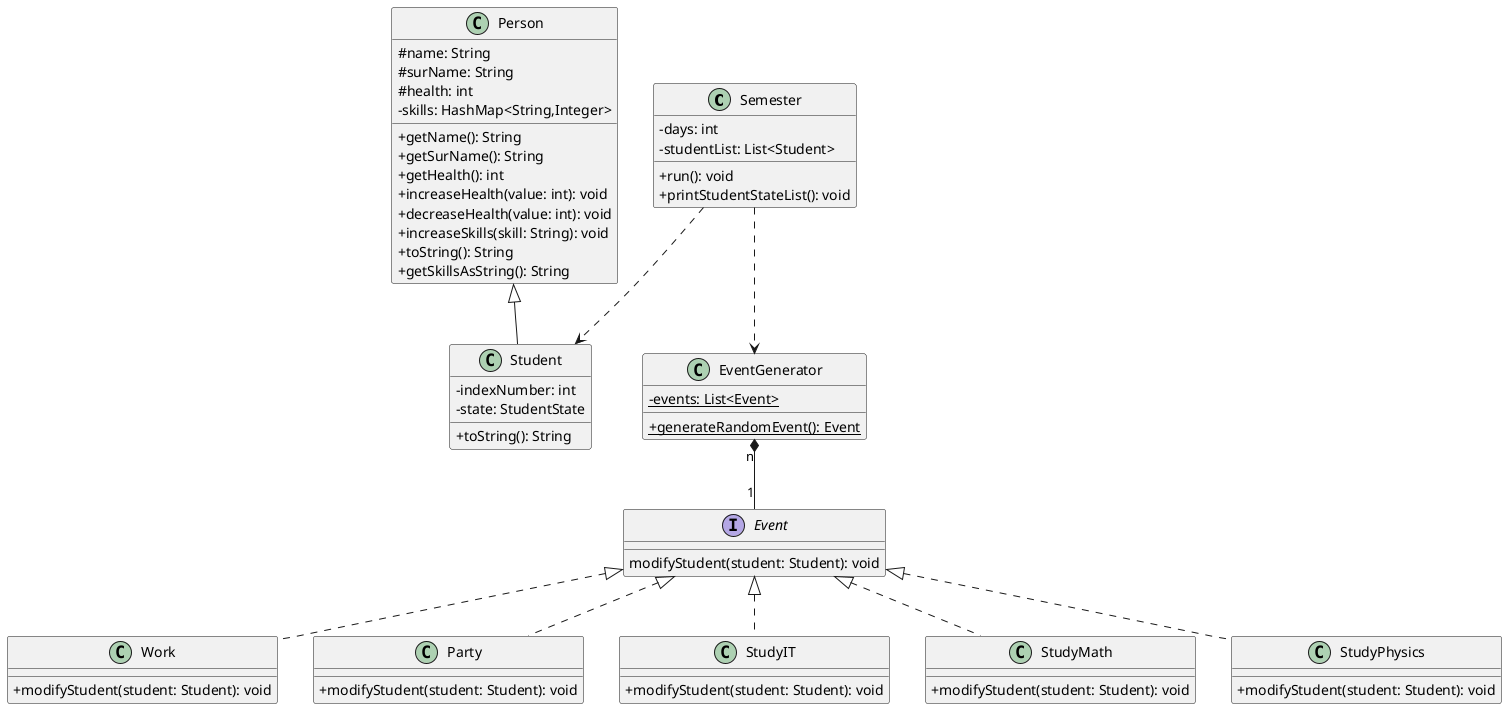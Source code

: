 @startuml
skinparam classAttributeIconSize 0

' //www.plantuml.com/plantuml/dpng/hLB1QXin4BthAmRdKBUkGtir8II7qXYQOBg5dfNLn2kyqfgPaSas-D-xahPAR49Jg2zh-StJUqzFkcBH9C6rYZVMRpLf1tMhcQz5oDu7mMNT-Sh-GlYaL9f0XGvPaE19pS7edXTWlGnhbc3GopVBie3ulQWoSgbcGC5FtozWrrap_DlIi6MSLg858xtCzqeLa_FpInY9X-2NtG1zHO-afIDLqcKkuAEWDmmh9EvyocgzmSUxuEwHIkJelO2NIOPqqbL2rgzZeBnI-s9G1C_0QuU5SGOSwEuGQL2tqXIpZMrRNi2DvkPMRoyoxUFI2wwHOabhbAZmx9knAj1hy4rIZsZKdmtVcb0pZlXEjm7JxBbtWszHYagLqavJw3--XNLSKScKTrtpQmMM2W-kBh-ZftWJjju3nXcFxoSHOp5blCwxyBlsfdDf7atI8dfOBqWFkiOC3TgkC_QX7szuolctNFcB9tUKQk8dy64-XyddoIZ_xYXu71NApuusy7VAIfFqRt1Yh7xv0yQgignrsnPTxAMSQWR_VAuibCrFe5GYdaphLajpEhLLqxEj-Jy5hz2RuDhV

class Semester {
- days: int
- studentList: List<Student>
+ run(): void
+ printStudentStateList(): void
}

Semester ..> Student
Semester ..> EventGenerator


class Student extends Person {
- indexNumber: int
- state: StudentState
+ toString(): String
}


class Person {
# name: String
# surName: String
# health: int
- skills: HashMap<String,Integer>
+ getName(): String
+ getSurName(): String
+ getHealth(): int
+ increaseHealth(value: int): void
+ decreaseHealth(value: int): void
+ increaseSkills(skill: String): void
+ toString(): String
+ getSkillsAsString(): String
}




class EventGenerator {
- {static} events: List<Event>
+ {static} generateRandomEvent(): Event
}

interface Event {
modifyStudent(student: Student): void
}

EventGenerator "n" *-- "1" Event
' EventGenerator "1" *-- "1" Work
' EventGenerator "1" *-- "1" Party
' EventGenerator "1" *-- "1" StudyIT

class Work implements Event {
+ modifyStudent(student: Student): void
}

class Party implements Event {
+ modifyStudent(student: Student): void
}

class StudyIT implements Event {
+ modifyStudent(student: Student): void
}

class StudyMath implements Event {
+ modifyStudent(student: Student): void
}

class StudyPhysics implements Event {
+ modifyStudent(student: Student): void
}

@enduml
